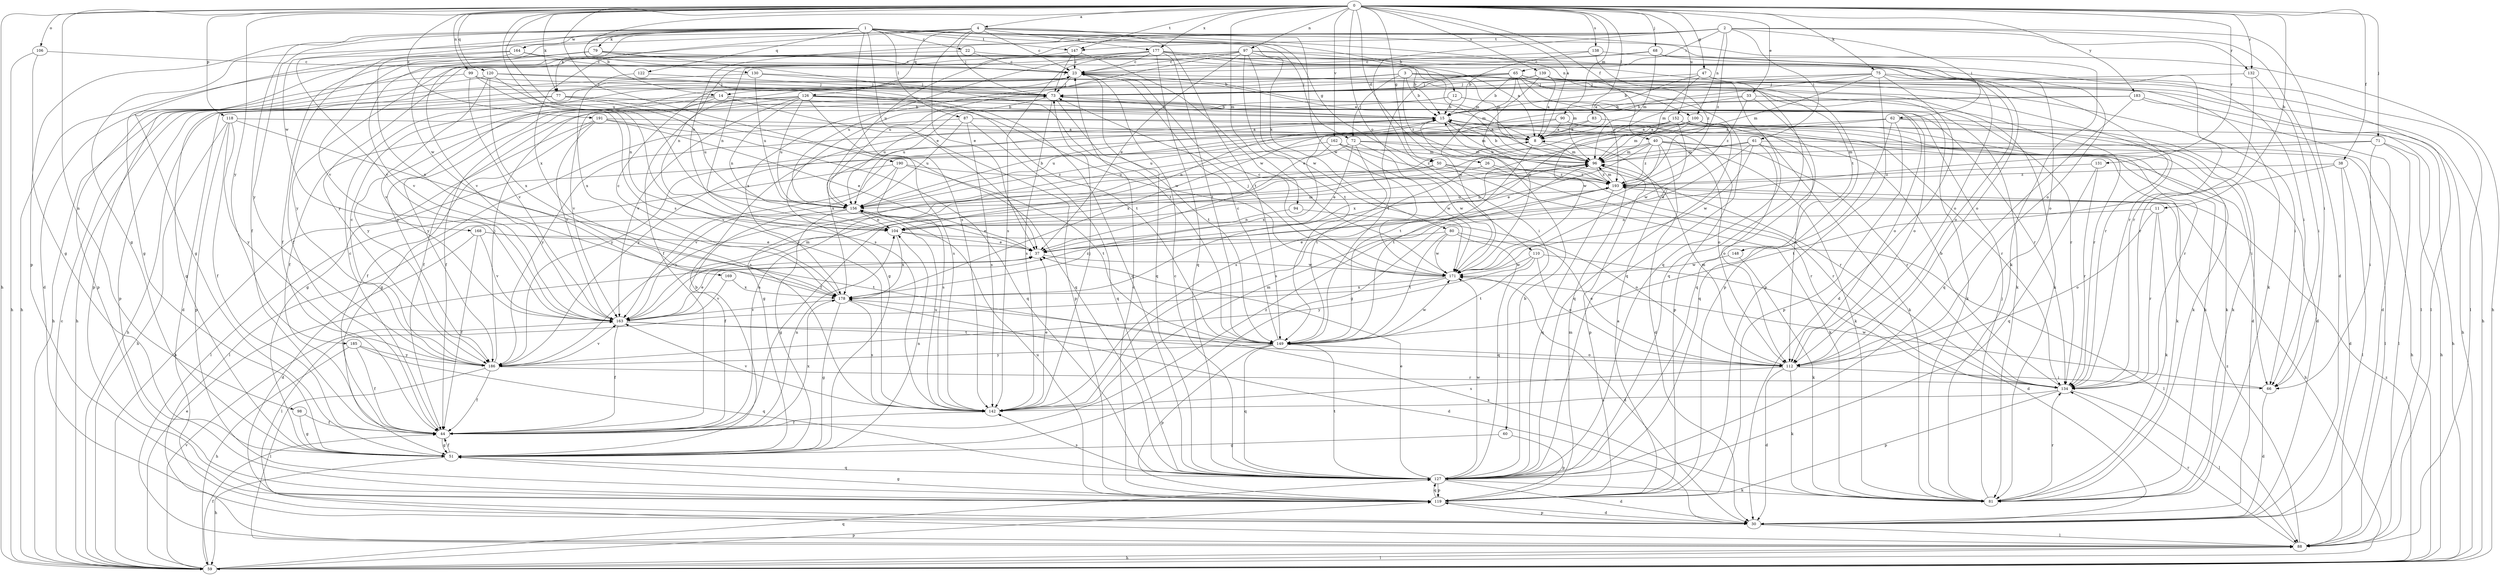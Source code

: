 strict digraph  {
0;
1;
2;
3;
4;
8;
11;
12;
14;
15;
22;
23;
26;
30;
33;
37;
38;
40;
44;
47;
50;
51;
59;
60;
61;
62;
65;
66;
68;
71;
72;
73;
75;
77;
79;
80;
81;
83;
87;
88;
90;
94;
96;
97;
98;
99;
100;
104;
106;
110;
112;
118;
119;
120;
122;
126;
127;
130;
131;
132;
134;
138;
139;
142;
147;
148;
149;
152;
156;
162;
163;
164;
168;
169;
171;
177;
178;
183;
185;
186;
190;
191;
193;
0 -> 4  [label=a];
0 -> 8  [label=a];
0 -> 11  [label=b];
0 -> 26  [label=d];
0 -> 33  [label=e];
0 -> 38  [label=f];
0 -> 40  [label=f];
0 -> 47  [label=g];
0 -> 50  [label=g];
0 -> 59  [label=h];
0 -> 68  [label=j];
0 -> 71  [label=j];
0 -> 75  [label=k];
0 -> 77  [label=k];
0 -> 83  [label=l];
0 -> 90  [label=m];
0 -> 94  [label=m];
0 -> 97  [label=n];
0 -> 98  [label=n];
0 -> 99  [label=n];
0 -> 106  [label=o];
0 -> 110  [label=o];
0 -> 118  [label=p];
0 -> 120  [label=q];
0 -> 130  [label=r];
0 -> 131  [label=r];
0 -> 132  [label=r];
0 -> 138  [label=s];
0 -> 139  [label=s];
0 -> 142  [label=s];
0 -> 147  [label=t];
0 -> 152  [label=u];
0 -> 156  [label=u];
0 -> 162  [label=v];
0 -> 177  [label=x];
0 -> 183  [label=y];
0 -> 185  [label=y];
0 -> 190  [label=z];
0 -> 191  [label=z];
1 -> 12  [label=b];
1 -> 14  [label=b];
1 -> 22  [label=c];
1 -> 37  [label=e];
1 -> 44  [label=f];
1 -> 50  [label=g];
1 -> 72  [label=j];
1 -> 77  [label=k];
1 -> 79  [label=k];
1 -> 80  [label=k];
1 -> 87  [label=l];
1 -> 100  [label=n];
1 -> 112  [label=o];
1 -> 119  [label=p];
1 -> 122  [label=q];
1 -> 142  [label=s];
1 -> 147  [label=t];
1 -> 163  [label=v];
1 -> 164  [label=w];
1 -> 168  [label=w];
1 -> 186  [label=y];
2 -> 30  [label=d];
2 -> 60  [label=i];
2 -> 61  [label=i];
2 -> 62  [label=i];
2 -> 65  [label=i];
2 -> 66  [label=i];
2 -> 100  [label=n];
2 -> 104  [label=n];
2 -> 132  [label=r];
2 -> 147  [label=t];
2 -> 156  [label=u];
2 -> 169  [label=w];
2 -> 193  [label=z];
3 -> 14  [label=b];
3 -> 15  [label=b];
3 -> 59  [label=h];
3 -> 72  [label=j];
3 -> 81  [label=k];
3 -> 88  [label=l];
3 -> 148  [label=t];
3 -> 193  [label=z];
4 -> 23  [label=c];
4 -> 37  [label=e];
4 -> 51  [label=g];
4 -> 73  [label=j];
4 -> 81  [label=k];
4 -> 126  [label=q];
4 -> 149  [label=t];
4 -> 163  [label=v];
4 -> 171  [label=w];
4 -> 177  [label=x];
4 -> 178  [label=x];
8 -> 96  [label=m];
8 -> 149  [label=t];
11 -> 81  [label=k];
11 -> 104  [label=n];
11 -> 112  [label=o];
11 -> 134  [label=r];
12 -> 15  [label=b];
12 -> 44  [label=f];
12 -> 81  [label=k];
12 -> 134  [label=r];
12 -> 156  [label=u];
14 -> 15  [label=b];
14 -> 59  [label=h];
14 -> 112  [label=o];
14 -> 119  [label=p];
14 -> 163  [label=v];
14 -> 186  [label=y];
15 -> 8  [label=a];
15 -> 81  [label=k];
15 -> 96  [label=m];
15 -> 104  [label=n];
15 -> 112  [label=o];
15 -> 178  [label=x];
15 -> 186  [label=y];
22 -> 23  [label=c];
22 -> 59  [label=h];
22 -> 112  [label=o];
23 -> 73  [label=j];
23 -> 81  [label=k];
23 -> 96  [label=m];
23 -> 127  [label=q];
26 -> 134  [label=r];
26 -> 163  [label=v];
26 -> 193  [label=z];
30 -> 88  [label=l];
30 -> 119  [label=p];
33 -> 15  [label=b];
33 -> 127  [label=q];
33 -> 134  [label=r];
33 -> 171  [label=w];
33 -> 193  [label=z];
37 -> 171  [label=w];
38 -> 30  [label=d];
38 -> 88  [label=l];
38 -> 149  [label=t];
38 -> 193  [label=z];
40 -> 30  [label=d];
40 -> 37  [label=e];
40 -> 59  [label=h];
40 -> 81  [label=k];
40 -> 88  [label=l];
40 -> 96  [label=m];
40 -> 134  [label=r];
40 -> 142  [label=s];
40 -> 193  [label=z];
44 -> 8  [label=a];
44 -> 23  [label=c];
44 -> 51  [label=g];
44 -> 104  [label=n];
44 -> 178  [label=x];
44 -> 193  [label=z];
47 -> 8  [label=a];
47 -> 73  [label=j];
47 -> 81  [label=k];
47 -> 96  [label=m];
47 -> 127  [label=q];
50 -> 81  [label=k];
50 -> 88  [label=l];
50 -> 134  [label=r];
50 -> 186  [label=y];
50 -> 193  [label=z];
51 -> 15  [label=b];
51 -> 44  [label=f];
51 -> 59  [label=h];
51 -> 104  [label=n];
51 -> 127  [label=q];
59 -> 23  [label=c];
59 -> 37  [label=e];
59 -> 44  [label=f];
59 -> 88  [label=l];
59 -> 119  [label=p];
59 -> 127  [label=q];
59 -> 163  [label=v];
59 -> 193  [label=z];
60 -> 51  [label=g];
60 -> 119  [label=p];
61 -> 37  [label=e];
61 -> 44  [label=f];
61 -> 59  [label=h];
61 -> 81  [label=k];
61 -> 96  [label=m];
61 -> 112  [label=o];
61 -> 171  [label=w];
62 -> 8  [label=a];
62 -> 30  [label=d];
62 -> 81  [label=k];
62 -> 119  [label=p];
62 -> 127  [label=q];
62 -> 178  [label=x];
65 -> 15  [label=b];
65 -> 59  [label=h];
65 -> 73  [label=j];
65 -> 96  [label=m];
65 -> 119  [label=p];
65 -> 127  [label=q];
65 -> 149  [label=t];
65 -> 171  [label=w];
65 -> 178  [label=x];
65 -> 186  [label=y];
65 -> 193  [label=z];
66 -> 30  [label=d];
66 -> 171  [label=w];
68 -> 23  [label=c];
68 -> 96  [label=m];
68 -> 104  [label=n];
68 -> 112  [label=o];
68 -> 134  [label=r];
71 -> 51  [label=g];
71 -> 59  [label=h];
71 -> 66  [label=i];
71 -> 88  [label=l];
71 -> 96  [label=m];
72 -> 37  [label=e];
72 -> 51  [label=g];
72 -> 96  [label=m];
72 -> 134  [label=r];
72 -> 149  [label=t];
72 -> 171  [label=w];
73 -> 15  [label=b];
73 -> 44  [label=f];
73 -> 142  [label=s];
73 -> 149  [label=t];
73 -> 156  [label=u];
75 -> 15  [label=b];
75 -> 30  [label=d];
75 -> 37  [label=e];
75 -> 73  [label=j];
75 -> 88  [label=l];
75 -> 96  [label=m];
75 -> 112  [label=o];
75 -> 119  [label=p];
77 -> 15  [label=b];
77 -> 51  [label=g];
77 -> 119  [label=p];
77 -> 127  [label=q];
77 -> 156  [label=u];
79 -> 23  [label=c];
79 -> 44  [label=f];
79 -> 51  [label=g];
79 -> 96  [label=m];
79 -> 149  [label=t];
79 -> 163  [label=v];
80 -> 37  [label=e];
80 -> 112  [label=o];
80 -> 127  [label=q];
80 -> 149  [label=t];
80 -> 171  [label=w];
81 -> 73  [label=j];
81 -> 134  [label=r];
81 -> 178  [label=x];
83 -> 8  [label=a];
83 -> 134  [label=r];
83 -> 178  [label=x];
87 -> 8  [label=a];
87 -> 51  [label=g];
87 -> 66  [label=i];
87 -> 127  [label=q];
87 -> 142  [label=s];
87 -> 156  [label=u];
88 -> 59  [label=h];
88 -> 134  [label=r];
88 -> 193  [label=z];
90 -> 8  [label=a];
90 -> 81  [label=k];
90 -> 119  [label=p];
90 -> 156  [label=u];
90 -> 186  [label=y];
94 -> 104  [label=n];
94 -> 112  [label=o];
96 -> 15  [label=b];
96 -> 104  [label=n];
96 -> 119  [label=p];
96 -> 193  [label=z];
97 -> 15  [label=b];
97 -> 23  [label=c];
97 -> 37  [label=e];
97 -> 104  [label=n];
97 -> 127  [label=q];
97 -> 134  [label=r];
97 -> 149  [label=t];
97 -> 156  [label=u];
97 -> 171  [label=w];
97 -> 186  [label=y];
98 -> 44  [label=f];
98 -> 51  [label=g];
99 -> 73  [label=j];
99 -> 104  [label=n];
99 -> 119  [label=p];
99 -> 149  [label=t];
99 -> 163  [label=v];
100 -> 8  [label=a];
100 -> 30  [label=d];
100 -> 81  [label=k];
100 -> 96  [label=m];
100 -> 127  [label=q];
100 -> 134  [label=r];
100 -> 142  [label=s];
100 -> 149  [label=t];
100 -> 186  [label=y];
104 -> 37  [label=e];
104 -> 88  [label=l];
104 -> 96  [label=m];
104 -> 178  [label=x];
106 -> 23  [label=c];
106 -> 51  [label=g];
106 -> 59  [label=h];
110 -> 30  [label=d];
110 -> 112  [label=o];
110 -> 149  [label=t];
110 -> 171  [label=w];
110 -> 186  [label=y];
112 -> 30  [label=d];
112 -> 66  [label=i];
112 -> 81  [label=k];
112 -> 96  [label=m];
112 -> 142  [label=s];
118 -> 8  [label=a];
118 -> 44  [label=f];
118 -> 59  [label=h];
118 -> 119  [label=p];
118 -> 142  [label=s];
118 -> 186  [label=y];
119 -> 8  [label=a];
119 -> 23  [label=c];
119 -> 30  [label=d];
119 -> 51  [label=g];
119 -> 96  [label=m];
119 -> 127  [label=q];
119 -> 156  [label=u];
120 -> 73  [label=j];
120 -> 119  [label=p];
120 -> 127  [label=q];
120 -> 142  [label=s];
120 -> 163  [label=v];
120 -> 178  [label=x];
122 -> 73  [label=j];
122 -> 178  [label=x];
126 -> 15  [label=b];
126 -> 30  [label=d];
126 -> 44  [label=f];
126 -> 104  [label=n];
126 -> 112  [label=o];
126 -> 134  [label=r];
126 -> 142  [label=s];
126 -> 156  [label=u];
126 -> 163  [label=v];
126 -> 171  [label=w];
126 -> 186  [label=y];
127 -> 15  [label=b];
127 -> 23  [label=c];
127 -> 30  [label=d];
127 -> 37  [label=e];
127 -> 81  [label=k];
127 -> 119  [label=p];
127 -> 142  [label=s];
127 -> 149  [label=t];
127 -> 171  [label=w];
130 -> 8  [label=a];
130 -> 59  [label=h];
130 -> 73  [label=j];
130 -> 156  [label=u];
131 -> 127  [label=q];
131 -> 134  [label=r];
131 -> 193  [label=z];
132 -> 66  [label=i];
132 -> 73  [label=j];
132 -> 134  [label=r];
134 -> 15  [label=b];
134 -> 88  [label=l];
134 -> 119  [label=p];
134 -> 142  [label=s];
138 -> 15  [label=b];
138 -> 23  [label=c];
138 -> 59  [label=h];
138 -> 193  [label=z];
139 -> 8  [label=a];
139 -> 44  [label=f];
139 -> 66  [label=i];
139 -> 73  [label=j];
139 -> 88  [label=l];
139 -> 134  [label=r];
139 -> 171  [label=w];
142 -> 37  [label=e];
142 -> 44  [label=f];
142 -> 73  [label=j];
142 -> 96  [label=m];
142 -> 156  [label=u];
142 -> 163  [label=v];
147 -> 23  [label=c];
147 -> 73  [label=j];
147 -> 163  [label=v];
147 -> 171  [label=w];
148 -> 81  [label=k];
148 -> 171  [label=w];
149 -> 23  [label=c];
149 -> 112  [label=o];
149 -> 119  [label=p];
149 -> 127  [label=q];
149 -> 171  [label=w];
149 -> 186  [label=y];
152 -> 8  [label=a];
152 -> 59  [label=h];
152 -> 81  [label=k];
152 -> 112  [label=o];
152 -> 156  [label=u];
152 -> 163  [label=v];
152 -> 171  [label=w];
156 -> 15  [label=b];
156 -> 37  [label=e];
156 -> 44  [label=f];
156 -> 51  [label=g];
156 -> 104  [label=n];
162 -> 96  [label=m];
162 -> 156  [label=u];
162 -> 171  [label=w];
162 -> 178  [label=x];
162 -> 193  [label=z];
163 -> 37  [label=e];
163 -> 44  [label=f];
163 -> 96  [label=m];
163 -> 112  [label=o];
163 -> 149  [label=t];
163 -> 193  [label=z];
164 -> 23  [label=c];
164 -> 30  [label=d];
164 -> 44  [label=f];
164 -> 96  [label=m];
164 -> 178  [label=x];
168 -> 30  [label=d];
168 -> 37  [label=e];
168 -> 44  [label=f];
168 -> 149  [label=t];
168 -> 163  [label=v];
169 -> 163  [label=v];
169 -> 178  [label=x];
171 -> 23  [label=c];
171 -> 30  [label=d];
171 -> 73  [label=j];
171 -> 88  [label=l];
171 -> 178  [label=x];
177 -> 8  [label=a];
177 -> 23  [label=c];
177 -> 51  [label=g];
177 -> 66  [label=i];
177 -> 112  [label=o];
177 -> 127  [label=q];
177 -> 142  [label=s];
177 -> 149  [label=t];
177 -> 156  [label=u];
177 -> 186  [label=y];
178 -> 23  [label=c];
178 -> 30  [label=d];
178 -> 51  [label=g];
178 -> 142  [label=s];
178 -> 163  [label=v];
183 -> 15  [label=b];
183 -> 30  [label=d];
183 -> 51  [label=g];
183 -> 59  [label=h];
183 -> 127  [label=q];
185 -> 44  [label=f];
185 -> 59  [label=h];
185 -> 127  [label=q];
185 -> 186  [label=y];
186 -> 23  [label=c];
186 -> 44  [label=f];
186 -> 73  [label=j];
186 -> 88  [label=l];
186 -> 134  [label=r];
186 -> 163  [label=v];
190 -> 88  [label=l];
190 -> 142  [label=s];
190 -> 149  [label=t];
190 -> 163  [label=v];
190 -> 193  [label=z];
191 -> 8  [label=a];
191 -> 37  [label=e];
191 -> 44  [label=f];
191 -> 51  [label=g];
191 -> 127  [label=q];
191 -> 163  [label=v];
193 -> 15  [label=b];
193 -> 59  [label=h];
193 -> 96  [label=m];
193 -> 127  [label=q];
193 -> 156  [label=u];
}
